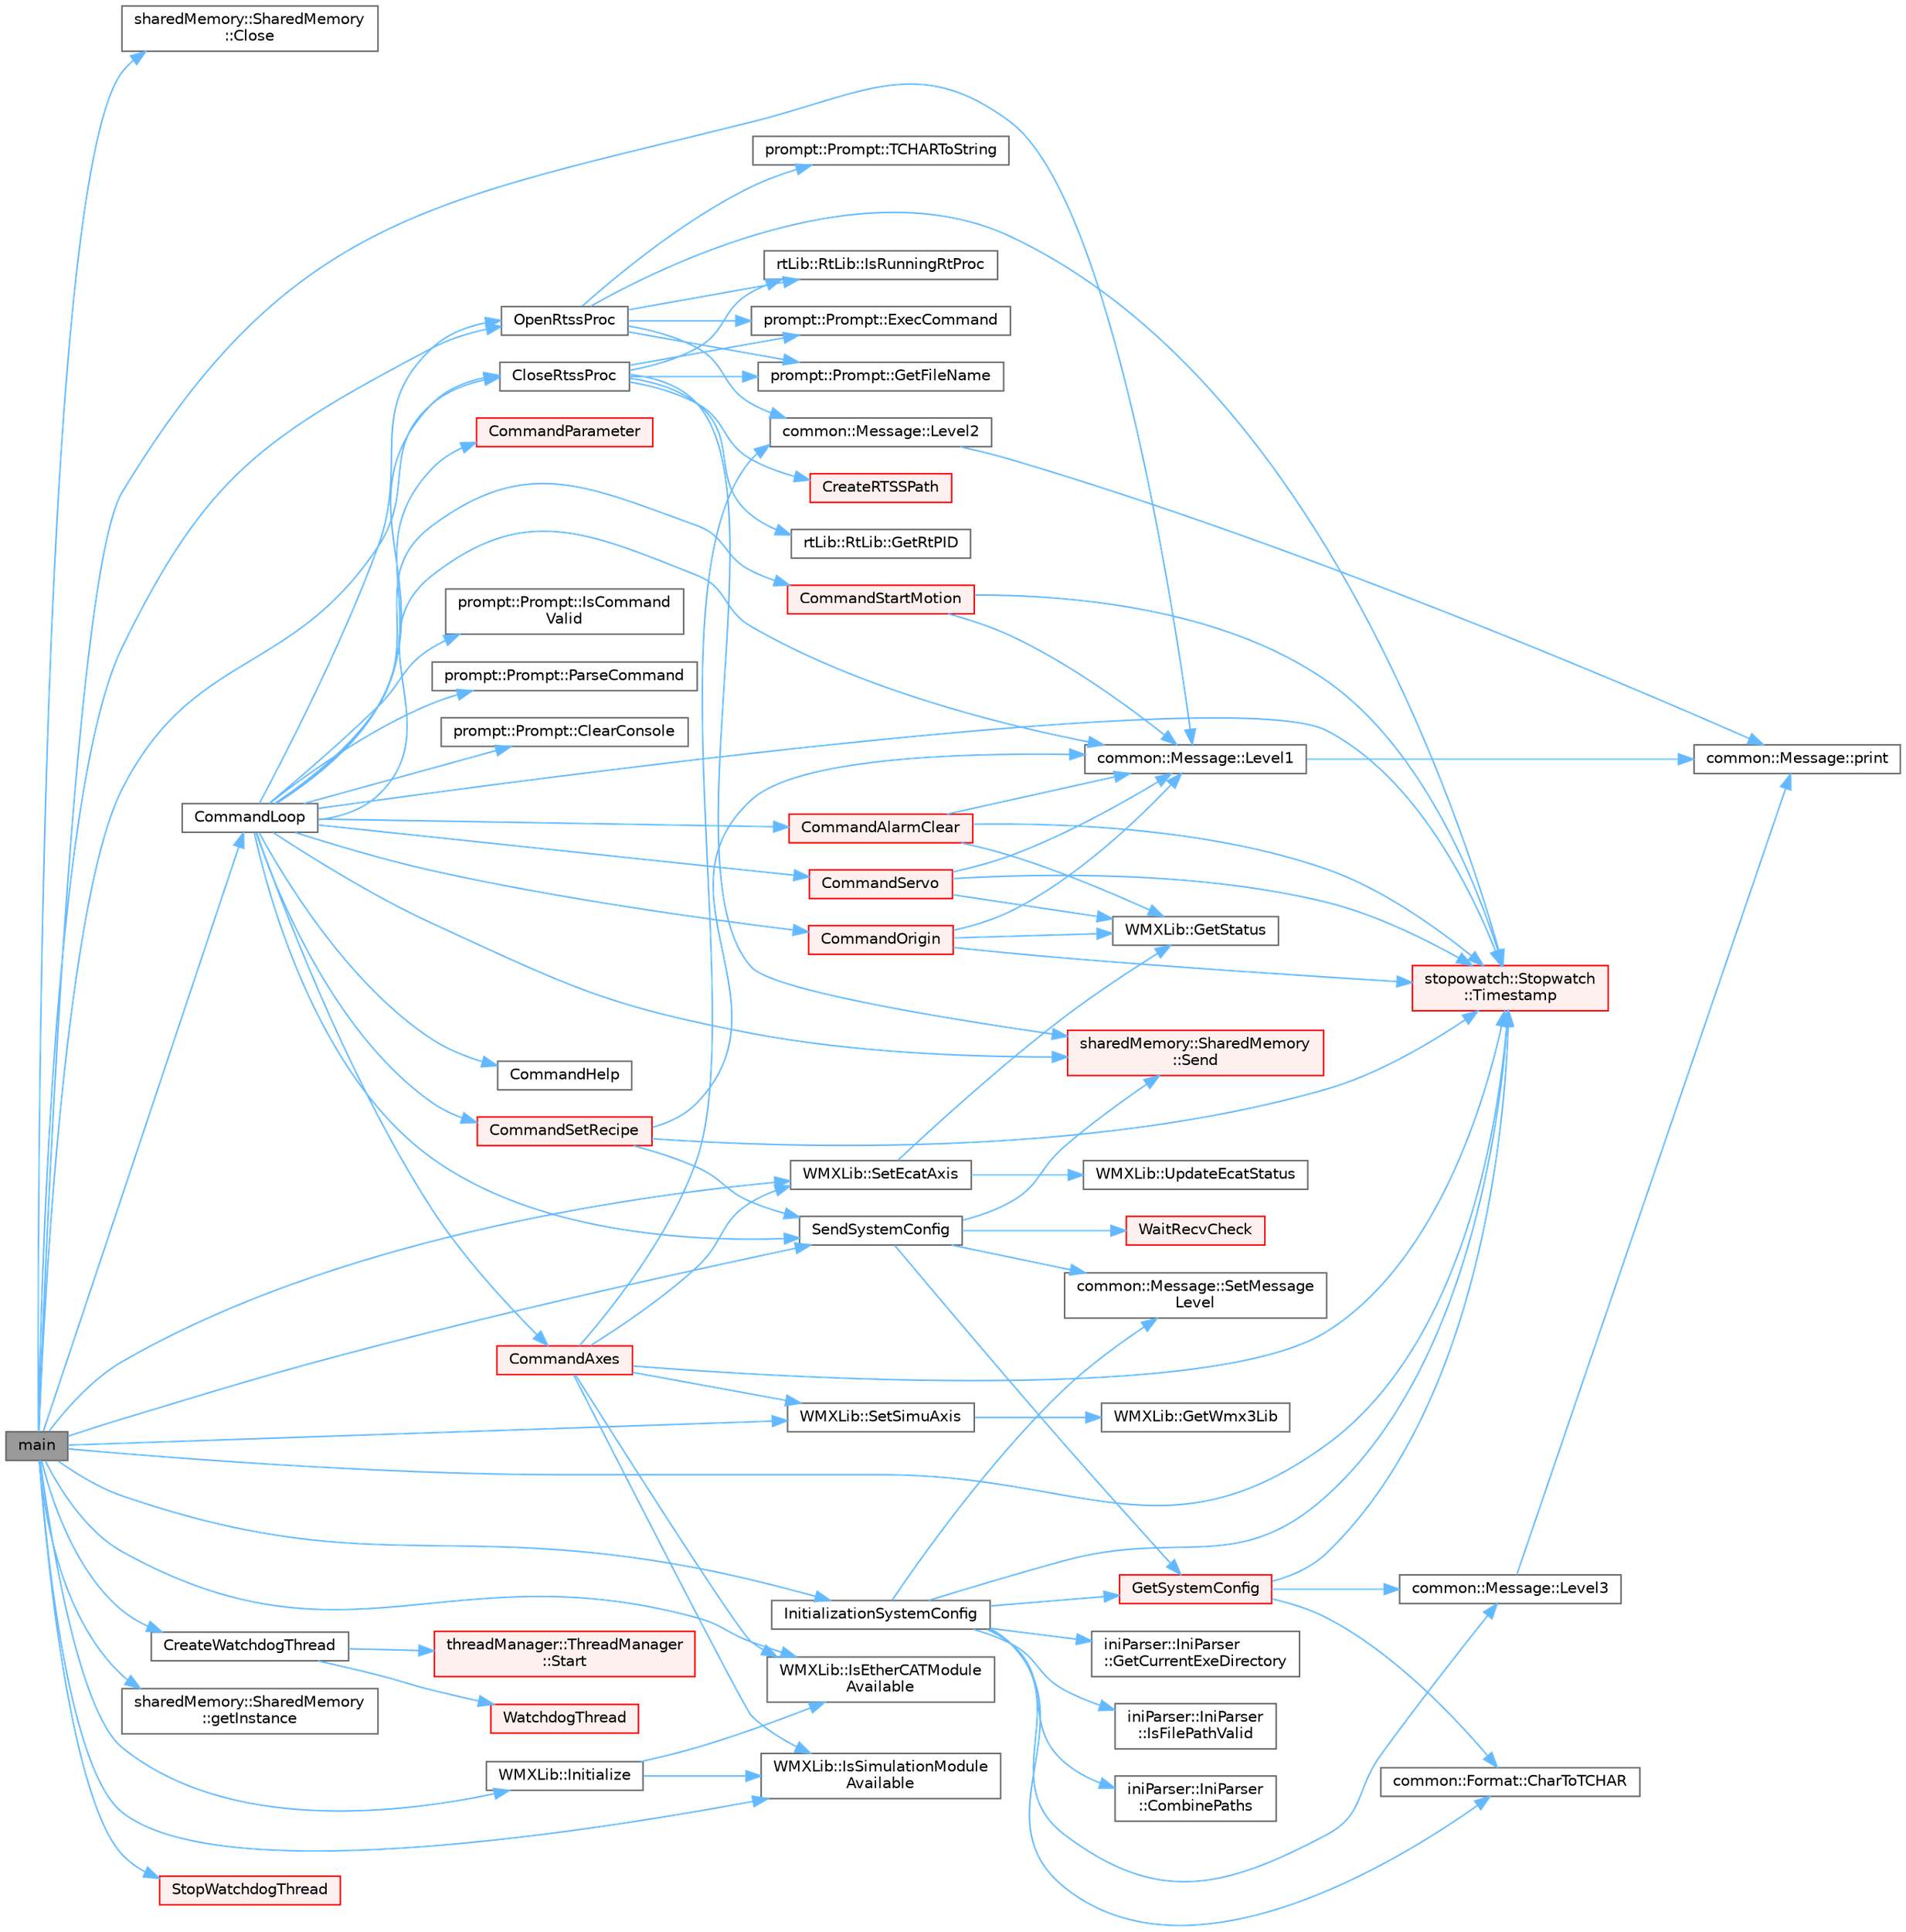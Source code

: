 digraph "main"
{
 // LATEX_PDF_SIZE
  bgcolor="transparent";
  edge [fontname=Helvetica,fontsize=10,labelfontname=Helvetica,labelfontsize=10];
  node [fontname=Helvetica,fontsize=10,shape=box,height=0.2,width=0.4];
  rankdir="LR";
  Node1 [id="Node000001",label="main",height=0.2,width=0.4,color="gray40", fillcolor="grey60", style="filled", fontcolor="black",tooltip=" "];
  Node1 -> Node2 [id="edge1_Node000001_Node000002",color="steelblue1",style="solid",tooltip=" "];
  Node2 [id="Node000002",label="sharedMemory::SharedMemory\l::Close",height=0.2,width=0.4,color="grey40", fillcolor="white", style="filled",URL="$classshared_memory_1_1_shared_memory.html#aeb536ad3891285fa976bdf7f148026e0",tooltip="공유 메모리를 닫는 메서드입니다."];
  Node1 -> Node3 [id="edge2_Node000001_Node000003",color="steelblue1",style="solid",tooltip=" "];
  Node3 [id="Node000003",label="CloseRtssProc",height=0.2,width=0.4,color="grey40", fillcolor="white", style="filled",URL="$_win_app_8cpp.html#a4929103d0c2a3d1444fa228f414e10ed",tooltip="시스템 구성 정보를 사용하여 RTSS 프로세스를 닫습니다."];
  Node3 -> Node4 [id="edge3_Node000003_Node000004",color="steelblue1",style="solid",tooltip=" "];
  Node4 [id="Node000004",label="CreateRTSSPath",height=0.2,width=0.4,color="red", fillcolor="#FFF0F0", style="filled",URL="$_win_app_8cpp.html#a431bc0b8e2ac67e2ebb2649a63d78714",tooltip="시스템 구성 정보에 기반한 RTSS 경로를 생성합니다."];
  Node3 -> Node7 [id="edge4_Node000003_Node000007",color="steelblue1",style="solid",tooltip=" "];
  Node7 [id="Node000007",label="prompt::Prompt::ExecCommand",height=0.2,width=0.4,color="grey40", fillcolor="white", style="filled",URL="$classprompt_1_1_prompt.html#a23c0175dad540b5db0c485f69b852785",tooltip="주어진 명령어를 실행하고 그 결과를 문자열로 반환합니다."];
  Node3 -> Node8 [id="edge5_Node000003_Node000008",color="steelblue1",style="solid",tooltip=" "];
  Node8 [id="Node000008",label="prompt::Prompt::GetFileName",height=0.2,width=0.4,color="grey40", fillcolor="white", style="filled",URL="$classprompt_1_1_prompt.html#a42620bbdcc465d3d5435012536926fa3",tooltip="주어진 경로에서 파일 이름만을 추출합니다."];
  Node3 -> Node9 [id="edge6_Node000003_Node000009",color="steelblue1",style="solid",tooltip=" "];
  Node9 [id="Node000009",label="rtLib::RtLib::GetRtPID",height=0.2,width=0.4,color="grey40", fillcolor="white", style="filled",URL="$classrt_lib_1_1_rt_lib.html#a65458672f751fbc9011d86c3a1a61e8b",tooltip="주어진 프로세스 이름을 기준으로 실행 중인 Rtss 프로세스의 PID를 반환합니다."];
  Node3 -> Node10 [id="edge7_Node000003_Node000010",color="steelblue1",style="solid",tooltip=" "];
  Node10 [id="Node000010",label="rtLib::RtLib::IsRunningRtProc",height=0.2,width=0.4,color="grey40", fillcolor="white", style="filled",URL="$classrt_lib_1_1_rt_lib.html#a992a369ffa71113c5f3c01222519b1ae",tooltip="주어진 프로세스 이름을 기준으로 해당 프로세스가 실행 중인지 확인합니다."];
  Node3 -> Node11 [id="edge8_Node000003_Node000011",color="steelblue1",style="solid",tooltip=" "];
  Node11 [id="Node000011",label="sharedMemory::SharedMemory\l::Send",height=0.2,width=0.4,color="red", fillcolor="#FFF0F0", style="filled",URL="$classshared_memory_1_1_shared_memory.html#a212b8529781cfac2d75de64db2abdea6",tooltip="데이터를 송신하는 메서드입니다."];
  Node1 -> Node13 [id="edge9_Node000001_Node000013",color="steelblue1",style="solid",tooltip=" "];
  Node13 [id="Node000013",label="CommandLoop",height=0.2,width=0.4,color="grey40", fillcolor="white", style="filled",URL="$_win_app_8cpp.html#a4bab8a811513db99dd6cf77f2072aa88",tooltip="사용자 명령을 처리하는 루프입니다."];
  Node13 -> Node14 [id="edge10_Node000013_Node000014",color="steelblue1",style="solid",tooltip=" "];
  Node14 [id="Node000014",label="prompt::Prompt::ClearConsole",height=0.2,width=0.4,color="grey40", fillcolor="white", style="filled",URL="$classprompt_1_1_prompt.html#a3cab872e21984606fdc8848b84a0c0b8",tooltip="콘솔을 지우고 선택적으로 메시지를 출력합니다."];
  Node13 -> Node3 [id="edge11_Node000013_Node000003",color="steelblue1",style="solid",tooltip=" "];
  Node13 -> Node15 [id="edge12_Node000013_Node000015",color="steelblue1",style="solid",tooltip=" "];
  Node15 [id="Node000015",label="CommandAlarmClear",height=0.2,width=0.4,color="red", fillcolor="#FFF0F0", style="filled",URL="$_win_app_8cpp.html#aaf9355530299b89768fe14680b3a5e3e",tooltip="알람 해제 관련 명령어를 처리합니다."];
  Node15 -> Node17 [id="edge13_Node000015_Node000017",color="steelblue1",style="solid",tooltip=" "];
  Node17 [id="Node000017",label="WMXLib::GetStatus",height=0.2,width=0.4,color="grey40", fillcolor="white", style="filled",URL="$class_w_m_x_lib.html#a5c9365f75b6888775704a51cc39a0959",tooltip="현재 WMX 상태를 반환합니다."];
  Node15 -> Node18 [id="edge14_Node000015_Node000018",color="steelblue1",style="solid",tooltip=" "];
  Node18 [id="Node000018",label="common::Message::Level1",height=0.2,width=0.4,color="grey40", fillcolor="white", style="filled",URL="$classcommon_1_1_message.html#af45e9eb63af9ef1efb8fc8f0d0ae3244",tooltip="Level 1 메시지를 출력하는 함수입니다."];
  Node18 -> Node19 [id="edge15_Node000018_Node000019",color="steelblue1",style="solid",tooltip=" "];
  Node19 [id="Node000019",label="common::Message::print",height=0.2,width=0.4,color="grey40", fillcolor="white", style="filled",URL="$classcommon_1_1_message.html#ae483efdcb4abf9eb13d618362cf86b51",tooltip="TCHAR 형식의 문자열을 출력하는 일반적인 출력 함수입니다."];
  Node15 -> Node21 [id="edge16_Node000015_Node000021",color="steelblue1",style="solid",tooltip=" "];
  Node21 [id="Node000021",label="stopowatch::Stopwatch\l::Timestamp",height=0.2,width=0.4,color="red", fillcolor="#FFF0F0", style="filled",URL="$classstopowatch_1_1_stopwatch.html#aa8017c358d91e6facd902a0f12176da0",tooltip="현재 시간의 타임스탬프를 문자열로 반환하는 함수입니다."];
  Node13 -> Node29 [id="edge17_Node000013_Node000029",color="steelblue1",style="solid",tooltip=" "];
  Node29 [id="Node000029",label="CommandAxes",height=0.2,width=0.4,color="red", fillcolor="#FFF0F0", style="filled",URL="$_win_app_8cpp.html#adbe7f1246db3436d145db64722faed15",tooltip="축 관련 명령어를 처리합니다."];
  Node29 -> Node30 [id="edge18_Node000029_Node000030",color="steelblue1",style="solid",tooltip=" "];
  Node30 [id="Node000030",label="WMXLib::IsEtherCATModule\lAvailable",height=0.2,width=0.4,color="grey40", fillcolor="white", style="filled",URL="$class_w_m_x_lib.html#addb6732912c49c183fedc95e37508e93",tooltip="EtherCAT 모듈의 사용 가능 여부를 확인합니다."];
  Node29 -> Node31 [id="edge19_Node000029_Node000031",color="steelblue1",style="solid",tooltip=" "];
  Node31 [id="Node000031",label="WMXLib::IsSimulationModule\lAvailable",height=0.2,width=0.4,color="grey40", fillcolor="white", style="filled",URL="$class_w_m_x_lib.html#aafa2d5d0730879cb70db1ef35c21b101",tooltip="시뮬레이션 모듈의 사용 가능 여부를 확인합니다."];
  Node29 -> Node32 [id="edge20_Node000029_Node000032",color="steelblue1",style="solid",tooltip=" "];
  Node32 [id="Node000032",label="common::Message::Level2",height=0.2,width=0.4,color="grey40", fillcolor="white", style="filled",URL="$classcommon_1_1_message.html#a40bb53cafcaa484ddcf126502abc161f",tooltip="Level 2 메시지를 출력하는 함수입니다."];
  Node32 -> Node19 [id="edge21_Node000032_Node000019",color="steelblue1",style="solid",tooltip=" "];
  Node29 -> Node33 [id="edge22_Node000029_Node000033",color="steelblue1",style="solid",tooltip=" "];
  Node33 [id="Node000033",label="WMXLib::SetEcatAxis",height=0.2,width=0.4,color="grey40", fillcolor="white", style="filled",URL="$class_w_m_x_lib.html#a4593526f01b7407c20ad43f21e965d8f",tooltip="EtherCAT 축을 설정합니다."];
  Node33 -> Node17 [id="edge23_Node000033_Node000017",color="steelblue1",style="solid",tooltip=" "];
  Node33 -> Node34 [id="edge24_Node000033_Node000034",color="steelblue1",style="solid",tooltip=" "];
  Node34 [id="Node000034",label="WMXLib::UpdateEcatStatus",height=0.2,width=0.4,color="grey40", fillcolor="white", style="filled",URL="$class_w_m_x_lib.html#a3c56ea94ea94d87f1a42b92d19d279ed",tooltip="엔진 상태를 업데이트합니다."];
  Node29 -> Node35 [id="edge25_Node000029_Node000035",color="steelblue1",style="solid",tooltip=" "];
  Node35 [id="Node000035",label="WMXLib::SetSimuAxis",height=0.2,width=0.4,color="grey40", fillcolor="white", style="filled",URL="$class_w_m_x_lib.html#ad4d52358366aaeb410e99d1660cabf39",tooltip="시뮬레이션 축을 설정합니다."];
  Node35 -> Node36 [id="edge26_Node000035_Node000036",color="steelblue1",style="solid",tooltip=" "];
  Node36 [id="Node000036",label="WMXLib::GetWmx3Lib",height=0.2,width=0.4,color="grey40", fillcolor="white", style="filled",URL="$class_w_m_x_lib.html#aa50a6e57198e2aa6efff797874722092",tooltip="WMX3 API 객체를 반환합니다."];
  Node29 -> Node21 [id="edge27_Node000029_Node000021",color="steelblue1",style="solid",tooltip=" "];
  Node13 -> Node37 [id="edge28_Node000013_Node000037",color="steelblue1",style="solid",tooltip=" "];
  Node37 [id="Node000037",label="CommandHelp",height=0.2,width=0.4,color="grey40", fillcolor="white", style="filled",URL="$_win_app_8cpp.html#af0e08c5ef7a291bfff26968e5588577e",tooltip="명령어 도움말을 출력합니다."];
  Node13 -> Node38 [id="edge29_Node000013_Node000038",color="steelblue1",style="solid",tooltip=" "];
  Node38 [id="Node000038",label="CommandOrigin",height=0.2,width=0.4,color="red", fillcolor="#FFF0F0", style="filled",URL="$_win_app_8cpp.html#a7078711d4ea848605761d22f0a07d404",tooltip="원점 복귀 관련 명령어를 처리합니다."];
  Node38 -> Node17 [id="edge30_Node000038_Node000017",color="steelblue1",style="solid",tooltip=" "];
  Node38 -> Node18 [id="edge31_Node000038_Node000018",color="steelblue1",style="solid",tooltip=" "];
  Node38 -> Node21 [id="edge32_Node000038_Node000021",color="steelblue1",style="solid",tooltip=" "];
  Node13 -> Node41 [id="edge33_Node000013_Node000041",color="steelblue1",style="solid",tooltip=" "];
  Node41 [id="Node000041",label="CommandParameter",height=0.2,width=0.4,color="red", fillcolor="#FFF0F0", style="filled",URL="$_win_app_8cpp.html#a8157daffe95e9408542317f2ea224959",tooltip="파라미터 설정 관련 명령어를 처리합니다."];
  Node13 -> Node44 [id="edge34_Node000013_Node000044",color="steelblue1",style="solid",tooltip=" "];
  Node44 [id="Node000044",label="CommandServo",height=0.2,width=0.4,color="red", fillcolor="#FFF0F0", style="filled",URL="$_win_app_8cpp.html#a97e74a080723dcde2fc3469029fdb5dd",tooltip="서보 관련 명령어를 처리합니다."];
  Node44 -> Node17 [id="edge35_Node000044_Node000017",color="steelblue1",style="solid",tooltip=" "];
  Node44 -> Node18 [id="edge36_Node000044_Node000018",color="steelblue1",style="solid",tooltip=" "];
  Node44 -> Node21 [id="edge37_Node000044_Node000021",color="steelblue1",style="solid",tooltip=" "];
  Node13 -> Node47 [id="edge38_Node000013_Node000047",color="steelblue1",style="solid",tooltip=" "];
  Node47 [id="Node000047",label="CommandSetRecipe",height=0.2,width=0.4,color="red", fillcolor="#FFF0F0", style="filled",URL="$_win_app_8cpp.html#ad1d8d77c29d483b0d119e05173b08673",tooltip="레시피 설정 관련 명령어를 처리합니다."];
  Node47 -> Node18 [id="edge39_Node000047_Node000018",color="steelblue1",style="solid",tooltip=" "];
  Node47 -> Node66 [id="edge40_Node000047_Node000066",color="steelblue1",style="solid",tooltip=" "];
  Node66 [id="Node000066",label="SendSystemConfig",height=0.2,width=0.4,color="grey40", fillcolor="white", style="filled",URL="$_win_app_8cpp.html#ad1c7cc0ca7b7cd239b6120ea7dafd9b6",tooltip="시스템 구성 정보를 전송합니다."];
  Node66 -> Node67 [id="edge41_Node000066_Node000067",color="steelblue1",style="solid",tooltip=" "];
  Node67 [id="Node000067",label="GetSystemConfig",height=0.2,width=0.4,color="red", fillcolor="#FFF0F0", style="filled",URL="$_win_app_8cpp.html#aee94903f757b096a3d7a3eacf58d8f2f",tooltip="시스템 구성 정보를 가져옵니다."];
  Node67 -> Node68 [id="edge42_Node000067_Node000068",color="steelblue1",style="solid",tooltip=" "];
  Node68 [id="Node000068",label="common::Format::CharToTCHAR",height=0.2,width=0.4,color="grey40", fillcolor="white", style="filled",URL="$classcommon_1_1_format.html#aa3b9e43ab2d7f4445c596e0f6b735a74",tooltip="char* 문자열을 TCHAR* 문자열로 변환하는 함수입니다."];
  Node67 -> Node60 [id="edge43_Node000067_Node000060",color="steelblue1",style="solid",tooltip=" "];
  Node60 [id="Node000060",label="common::Message::Level3",height=0.2,width=0.4,color="grey40", fillcolor="white", style="filled",URL="$classcommon_1_1_message.html#a47587b821f2c83f89008cc11f387f9db",tooltip="Level 3 메시지를 출력하는 함수입니다."];
  Node60 -> Node19 [id="edge44_Node000060_Node000019",color="steelblue1",style="solid",tooltip=" "];
  Node67 -> Node21 [id="edge45_Node000067_Node000021",color="steelblue1",style="solid",tooltip=" "];
  Node66 -> Node11 [id="edge46_Node000066_Node000011",color="steelblue1",style="solid",tooltip=" "];
  Node66 -> Node69 [id="edge47_Node000066_Node000069",color="steelblue1",style="solid",tooltip=" "];
  Node69 [id="Node000069",label="common::Message::SetMessage\lLevel",height=0.2,width=0.4,color="grey40", fillcolor="white", style="filled",URL="$classcommon_1_1_message.html#a0750c9a0fbeca3ea6755a1dcdbaf3622",tooltip="메시지 레벨을 설정하는 함수입니다."];
  Node66 -> Node63 [id="edge48_Node000066_Node000063",color="steelblue1",style="solid",tooltip=" "];
  Node63 [id="Node000063",label="WaitRecvCheck",height=0.2,width=0.4,color="red", fillcolor="#FFF0F0", style="filled",URL="$_win_app_8cpp.html#a1dbc4e0a1498a42d8442c915be7358aa",tooltip="지정된 명령을 수신 대기합니다."];
  Node47 -> Node21 [id="edge49_Node000047_Node000021",color="steelblue1",style="solid",tooltip=" "];
  Node13 -> Node70 [id="edge50_Node000013_Node000070",color="steelblue1",style="solid",tooltip=" "];
  Node70 [id="Node000070",label="CommandStartMotion",height=0.2,width=0.4,color="red", fillcolor="#FFF0F0", style="filled",URL="$_win_app_8cpp.html#a27232eec7761cf7b60f64f83d591fd9c",tooltip="모션 시작 관련 명령어를 처리합니다."];
  Node70 -> Node18 [id="edge51_Node000070_Node000018",color="steelblue1",style="solid",tooltip=" "];
  Node70 -> Node21 [id="edge52_Node000070_Node000021",color="steelblue1",style="solid",tooltip=" "];
  Node13 -> Node77 [id="edge53_Node000013_Node000077",color="steelblue1",style="solid",tooltip=" "];
  Node77 [id="Node000077",label="prompt::Prompt::IsCommand\lValid",height=0.2,width=0.4,color="grey40", fillcolor="white", style="filled",URL="$classprompt_1_1_prompt.html#aa584daa4f16fcfbca5003d5f5ad2d1fb",tooltip="주어진 명령어가 유효한지 확인합니다."];
  Node13 -> Node18 [id="edge54_Node000013_Node000018",color="steelblue1",style="solid",tooltip=" "];
  Node13 -> Node78 [id="edge55_Node000013_Node000078",color="steelblue1",style="solid",tooltip=" "];
  Node78 [id="Node000078",label="OpenRtssProc",height=0.2,width=0.4,color="grey40", fillcolor="white", style="filled",URL="$_win_app_8cpp.html#a02d0d3b7781c974b1acde665bad5c55a",tooltip="지정된 경로의 RTSS 프로세스를 엽니다."];
  Node78 -> Node7 [id="edge56_Node000078_Node000007",color="steelblue1",style="solid",tooltip=" "];
  Node78 -> Node8 [id="edge57_Node000078_Node000008",color="steelblue1",style="solid",tooltip=" "];
  Node78 -> Node10 [id="edge58_Node000078_Node000010",color="steelblue1",style="solid",tooltip=" "];
  Node78 -> Node32 [id="edge59_Node000078_Node000032",color="steelblue1",style="solid",tooltip=" "];
  Node78 -> Node79 [id="edge60_Node000078_Node000079",color="steelblue1",style="solid",tooltip=" "];
  Node79 [id="Node000079",label="prompt::Prompt::TCHARToString",height=0.2,width=0.4,color="grey40", fillcolor="white", style="filled",URL="$classprompt_1_1_prompt.html#a30fb012d7cf854aab64f42fd8b05aa0a",tooltip="TCHAR 문자열을 std::string으로 변환합니다."];
  Node78 -> Node21 [id="edge61_Node000078_Node000021",color="steelblue1",style="solid",tooltip=" "];
  Node13 -> Node80 [id="edge62_Node000013_Node000080",color="steelblue1",style="solid",tooltip=" "];
  Node80 [id="Node000080",label="prompt::Prompt::ParseCommand",height=0.2,width=0.4,color="grey40", fillcolor="white", style="filled",URL="$classprompt_1_1_prompt.html#a998d4cf3b807e984f707c427e9056b7a",tooltip="사용자의 입력 명령어를 파싱하여 argc 및 argv 형태로 분리합니다."];
  Node13 -> Node11 [id="edge63_Node000013_Node000011",color="steelblue1",style="solid",tooltip=" "];
  Node13 -> Node66 [id="edge64_Node000013_Node000066",color="steelblue1",style="solid",tooltip=" "];
  Node13 -> Node21 [id="edge65_Node000013_Node000021",color="steelblue1",style="solid",tooltip=" "];
  Node1 -> Node81 [id="edge66_Node000001_Node000081",color="steelblue1",style="solid",tooltip=" "];
  Node81 [id="Node000081",label="CreateWatchdogThread",height=0.2,width=0.4,color="grey40", fillcolor="white", style="filled",URL="$_win_app_8cpp.html#a903b9b8bd0fcb6f0cccb553f6200476c",tooltip="Watchdog 스레드를 생성합니다."];
  Node81 -> Node82 [id="edge67_Node000081_Node000082",color="steelblue1",style="solid",tooltip=" "];
  Node82 [id="Node000082",label="threadManager::ThreadManager\l::Start",height=0.2,width=0.4,color="red", fillcolor="#FFF0F0", style="filled",URL="$classthread_manager_1_1_thread_manager.html#a0deb35d3c2c1f2d59cbe0dbe44f7083f",tooltip="스레드를 생성하고 실행합니다."];
  Node81 -> Node84 [id="edge68_Node000081_Node000084",color="steelblue1",style="solid",tooltip=" "];
  Node84 [id="Node000084",label="WatchdogThread",height=0.2,width=0.4,color="red", fillcolor="#FFF0F0", style="filled",URL="$_win_app_8cpp.html#adede27729e0d39401806ac56f3a650ed",tooltip="Watchdog 스레드 함수입니다."];
  Node1 -> Node88 [id="edge69_Node000001_Node000088",color="steelblue1",style="solid",tooltip=" "];
  Node88 [id="Node000088",label="sharedMemory::SharedMemory\l::getInstance",height=0.2,width=0.4,color="grey40", fillcolor="white", style="filled",URL="$classshared_memory_1_1_shared_memory.html#a2640ca595aaa5352544c4db3a8e678e9",tooltip="SharedMemory의 인스턴스를 반환하는 정적 메서드입니다."];
  Node1 -> Node89 [id="edge70_Node000001_Node000089",color="steelblue1",style="solid",tooltip=" "];
  Node89 [id="Node000089",label="InitializationSystemConfig",height=0.2,width=0.4,color="grey40", fillcolor="white", style="filled",URL="$_win_app_8cpp.html#ab004bb3ed848531ece00b3093909b2ad",tooltip="시스템 구성 정보를 초기화합니다."];
  Node89 -> Node68 [id="edge71_Node000089_Node000068",color="steelblue1",style="solid",tooltip=" "];
  Node89 -> Node90 [id="edge72_Node000089_Node000090",color="steelblue1",style="solid",tooltip=" "];
  Node90 [id="Node000090",label="iniParser::IniParser\l::CombinePaths",height=0.2,width=0.4,color="grey40", fillcolor="white", style="filled",URL="$classini_parser_1_1_ini_parser.html#ae895c40a005daab0687e9608f968a966",tooltip="두 개의 경로를 결합하여 하나의 경로를 생성하는 함수입니다."];
  Node89 -> Node91 [id="edge73_Node000089_Node000091",color="steelblue1",style="solid",tooltip=" "];
  Node91 [id="Node000091",label="iniParser::IniParser\l::GetCurrentExeDirectory",height=0.2,width=0.4,color="grey40", fillcolor="white", style="filled",URL="$classini_parser_1_1_ini_parser.html#ad7b1b32350c20913f96a6e38635bfa67",tooltip="현재 실행 중인 파일의 디렉토리 경로를 가져오는 함수입니다."];
  Node89 -> Node67 [id="edge74_Node000089_Node000067",color="steelblue1",style="solid",tooltip=" "];
  Node89 -> Node92 [id="edge75_Node000089_Node000092",color="steelblue1",style="solid",tooltip=" "];
  Node92 [id="Node000092",label="iniParser::IniParser\l::IsFilePathValid",height=0.2,width=0.4,color="grey40", fillcolor="white", style="filled",URL="$classini_parser_1_1_ini_parser.html#af6b94717bcb6eafe482911d2673c293b",tooltip="주어진 파일 경로의 유효성을 검사하는 함수입니다."];
  Node89 -> Node60 [id="edge76_Node000089_Node000060",color="steelblue1",style="solid",tooltip=" "];
  Node89 -> Node69 [id="edge77_Node000089_Node000069",color="steelblue1",style="solid",tooltip=" "];
  Node89 -> Node21 [id="edge78_Node000089_Node000021",color="steelblue1",style="solid",tooltip=" "];
  Node1 -> Node93 [id="edge79_Node000001_Node000093",color="steelblue1",style="solid",tooltip=" "];
  Node93 [id="Node000093",label="WMXLib::Initialize",height=0.2,width=0.4,color="grey40", fillcolor="white", style="filled",URL="$class_w_m_x_lib.html#a3f0820fd2f3223d3587927c389f701c9",tooltip="WMX Device를 초기화합니다."];
  Node93 -> Node30 [id="edge80_Node000093_Node000030",color="steelblue1",style="solid",tooltip=" "];
  Node93 -> Node31 [id="edge81_Node000093_Node000031",color="steelblue1",style="solid",tooltip=" "];
  Node1 -> Node30 [id="edge82_Node000001_Node000030",color="steelblue1",style="solid",tooltip=" "];
  Node1 -> Node31 [id="edge83_Node000001_Node000031",color="steelblue1",style="solid",tooltip=" "];
  Node1 -> Node18 [id="edge84_Node000001_Node000018",color="steelblue1",style="solid",tooltip=" "];
  Node1 -> Node78 [id="edge85_Node000001_Node000078",color="steelblue1",style="solid",tooltip=" "];
  Node1 -> Node66 [id="edge86_Node000001_Node000066",color="steelblue1",style="solid",tooltip=" "];
  Node1 -> Node33 [id="edge87_Node000001_Node000033",color="steelblue1",style="solid",tooltip=" "];
  Node1 -> Node35 [id="edge88_Node000001_Node000035",color="steelblue1",style="solid",tooltip=" "];
  Node1 -> Node94 [id="edge89_Node000001_Node000094",color="steelblue1",style="solid",tooltip=" "];
  Node94 [id="Node000094",label="StopWatchdogThread",height=0.2,width=0.4,color="red", fillcolor="#FFF0F0", style="filled",URL="$_win_app_8cpp.html#a7ea73cd14982c49b13e59d2a34fb98e2",tooltip="Watchdog 스레드를 중지합니다."];
  Node1 -> Node21 [id="edge90_Node000001_Node000021",color="steelblue1",style="solid",tooltip=" "];
}
